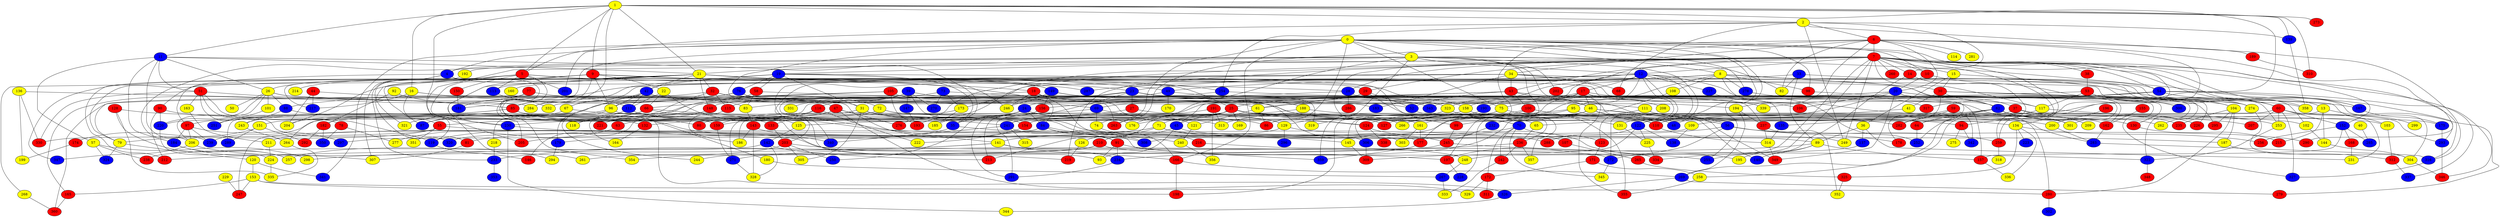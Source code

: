 graph {
0 [style = filled fillcolor = yellow];
1 [style = filled fillcolor = yellow];
2 [style = filled fillcolor = yellow];
3 [style = filled fillcolor = yellow];
4 [style = filled fillcolor = blue];
5 [style = filled fillcolor = red];
6 [style = filled fillcolor = red];
7 [style = filled fillcolor = red];
8 [style = filled fillcolor = yellow];
9 [style = filled fillcolor = red];
10 [style = filled fillcolor = red];
11 [style = filled fillcolor = blue];
12 [style = filled fillcolor = blue];
13 [style = filled fillcolor = yellow];
14 [style = filled fillcolor = red];
15 [style = filled fillcolor = yellow];
16 [style = filled fillcolor = yellow];
17 [style = filled fillcolor = red];
18 [style = filled fillcolor = red];
19 [style = filled fillcolor = blue];
20 [style = filled fillcolor = blue];
21 [style = filled fillcolor = yellow];
22 [style = filled fillcolor = yellow];
23 [style = filled fillcolor = blue];
24 [style = filled fillcolor = blue];
25 [style = filled fillcolor = red];
26 [style = filled fillcolor = yellow];
27 [style = filled fillcolor = red];
28 [style = filled fillcolor = blue];
29 [style = filled fillcolor = red];
30 [style = filled fillcolor = red];
31 [style = filled fillcolor = yellow];
32 [style = filled fillcolor = red];
33 [style = filled fillcolor = blue];
34 [style = filled fillcolor = yellow];
35 [style = filled fillcolor = blue];
36 [style = filled fillcolor = yellow];
37 [style = filled fillcolor = red];
38 [style = filled fillcolor = red];
39 [style = filled fillcolor = blue];
40 [style = filled fillcolor = yellow];
41 [style = filled fillcolor = yellow];
42 [style = filled fillcolor = blue];
43 [style = filled fillcolor = red];
44 [style = filled fillcolor = red];
45 [style = filled fillcolor = blue];
46 [style = filled fillcolor = yellow];
47 [style = filled fillcolor = red];
48 [style = filled fillcolor = blue];
49 [style = filled fillcolor = blue];
50 [style = filled fillcolor = yellow];
51 [style = filled fillcolor = red];
52 [style = filled fillcolor = blue];
53 [style = filled fillcolor = red];
54 [style = filled fillcolor = blue];
55 [style = filled fillcolor = red];
56 [style = filled fillcolor = blue];
57 [style = filled fillcolor = yellow];
58 [style = filled fillcolor = red];
59 [style = filled fillcolor = red];
60 [style = filled fillcolor = red];
61 [style = filled fillcolor = yellow];
62 [style = filled fillcolor = blue];
63 [style = filled fillcolor = red];
64 [style = filled fillcolor = red];
65 [style = filled fillcolor = yellow];
66 [style = filled fillcolor = red];
67 [style = filled fillcolor = yellow];
68 [style = filled fillcolor = red];
69 [style = filled fillcolor = blue];
70 [style = filled fillcolor = blue];
71 [style = filled fillcolor = yellow];
72 [style = filled fillcolor = yellow];
73 [style = filled fillcolor = blue];
74 [style = filled fillcolor = yellow];
75 [style = filled fillcolor = yellow];
76 [style = filled fillcolor = blue];
77 [style = filled fillcolor = red];
78 [style = filled fillcolor = red];
79 [style = filled fillcolor = yellow];
80 [style = filled fillcolor = red];
81 [style = filled fillcolor = red];
82 [style = filled fillcolor = yellow];
83 [style = filled fillcolor = yellow];
84 [style = filled fillcolor = blue];
85 [style = filled fillcolor = red];
86 [style = filled fillcolor = red];
87 [style = filled fillcolor = blue];
88 [style = filled fillcolor = blue];
89 [style = filled fillcolor = yellow];
90 [style = filled fillcolor = red];
91 [style = filled fillcolor = red];
92 [style = filled fillcolor = yellow];
93 [style = filled fillcolor = yellow];
94 [style = filled fillcolor = red];
95 [style = filled fillcolor = yellow];
96 [style = filled fillcolor = yellow];
97 [style = filled fillcolor = red];
98 [style = filled fillcolor = red];
99 [style = filled fillcolor = red];
100 [style = filled fillcolor = red];
101 [style = filled fillcolor = yellow];
102 [style = filled fillcolor = yellow];
103 [style = filled fillcolor = yellow];
104 [style = filled fillcolor = yellow];
105 [style = filled fillcolor = red];
106 [style = filled fillcolor = red];
107 [style = filled fillcolor = red];
108 [style = filled fillcolor = yellow];
109 [style = filled fillcolor = yellow];
110 [style = filled fillcolor = red];
111 [style = filled fillcolor = yellow];
112 [style = filled fillcolor = blue];
113 [style = filled fillcolor = blue];
114 [style = filled fillcolor = yellow];
115 [style = filled fillcolor = red];
116 [style = filled fillcolor = red];
117 [style = filled fillcolor = yellow];
118 [style = filled fillcolor = yellow];
119 [style = filled fillcolor = blue];
120 [style = filled fillcolor = yellow];
121 [style = filled fillcolor = yellow];
122 [style = filled fillcolor = blue];
123 [style = filled fillcolor = red];
124 [style = filled fillcolor = red];
125 [style = filled fillcolor = yellow];
126 [style = filled fillcolor = yellow];
127 [style = filled fillcolor = red];
128 [style = filled fillcolor = red];
129 [style = filled fillcolor = yellow];
130 [style = filled fillcolor = red];
131 [style = filled fillcolor = yellow];
132 [style = filled fillcolor = red];
133 [style = filled fillcolor = red];
134 [style = filled fillcolor = yellow];
135 [style = filled fillcolor = blue];
136 [style = filled fillcolor = yellow];
137 [style = filled fillcolor = blue];
138 [style = filled fillcolor = blue];
139 [style = filled fillcolor = blue];
140 [style = filled fillcolor = blue];
141 [style = filled fillcolor = yellow];
142 [style = filled fillcolor = blue];
143 [style = filled fillcolor = red];
144 [style = filled fillcolor = yellow];
145 [style = filled fillcolor = yellow];
146 [style = filled fillcolor = red];
147 [style = filled fillcolor = blue];
148 [style = filled fillcolor = red];
149 [style = filled fillcolor = blue];
150 [style = filled fillcolor = red];
151 [style = filled fillcolor = yellow];
152 [style = filled fillcolor = blue];
153 [style = filled fillcolor = yellow];
154 [style = filled fillcolor = red];
155 [style = filled fillcolor = red];
156 [style = filled fillcolor = red];
157 [style = filled fillcolor = red];
158 [style = filled fillcolor = yellow];
159 [style = filled fillcolor = red];
160 [style = filled fillcolor = yellow];
161 [style = filled fillcolor = yellow];
162 [style = filled fillcolor = red];
163 [style = filled fillcolor = yellow];
164 [style = filled fillcolor = yellow];
165 [style = filled fillcolor = red];
166 [style = filled fillcolor = red];
167 [style = filled fillcolor = blue];
168 [style = filled fillcolor = red];
169 [style = filled fillcolor = yellow];
170 [style = filled fillcolor = yellow];
171 [style = filled fillcolor = red];
172 [style = filled fillcolor = red];
173 [style = filled fillcolor = yellow];
174 [style = filled fillcolor = red];
175 [style = filled fillcolor = blue];
176 [style = filled fillcolor = yellow];
177 [style = filled fillcolor = red];
178 [style = filled fillcolor = red];
179 [style = filled fillcolor = blue];
180 [style = filled fillcolor = yellow];
181 [style = filled fillcolor = blue];
182 [style = filled fillcolor = red];
183 [style = filled fillcolor = blue];
184 [style = filled fillcolor = blue];
185 [style = filled fillcolor = yellow];
186 [style = filled fillcolor = yellow];
187 [style = filled fillcolor = yellow];
188 [style = filled fillcolor = yellow];
189 [style = filled fillcolor = red];
190 [style = filled fillcolor = blue];
191 [style = filled fillcolor = red];
192 [style = filled fillcolor = yellow];
193 [style = filled fillcolor = red];
194 [style = filled fillcolor = yellow];
195 [style = filled fillcolor = yellow];
196 [style = filled fillcolor = red];
197 [style = filled fillcolor = red];
198 [style = filled fillcolor = red];
199 [style = filled fillcolor = yellow];
200 [style = filled fillcolor = yellow];
201 [style = filled fillcolor = blue];
202 [style = filled fillcolor = red];
203 [style = filled fillcolor = red];
204 [style = filled fillcolor = yellow];
205 [style = filled fillcolor = red];
206 [style = filled fillcolor = yellow];
207 [style = filled fillcolor = red];
208 [style = filled fillcolor = yellow];
209 [style = filled fillcolor = yellow];
210 [style = filled fillcolor = red];
211 [style = filled fillcolor = yellow];
212 [style = filled fillcolor = red];
213 [style = filled fillcolor = red];
214 [style = filled fillcolor = yellow];
215 [style = filled fillcolor = red];
216 [style = filled fillcolor = red];
217 [style = filled fillcolor = blue];
218 [style = filled fillcolor = yellow];
219 [style = filled fillcolor = red];
220 [style = filled fillcolor = blue];
221 [style = filled fillcolor = red];
222 [style = filled fillcolor = yellow];
223 [style = filled fillcolor = blue];
224 [style = filled fillcolor = yellow];
225 [style = filled fillcolor = yellow];
226 [style = filled fillcolor = red];
227 [style = filled fillcolor = blue];
228 [style = filled fillcolor = blue];
229 [style = filled fillcolor = yellow];
230 [style = filled fillcolor = blue];
231 [style = filled fillcolor = yellow];
232 [style = filled fillcolor = blue];
233 [style = filled fillcolor = blue];
234 [style = filled fillcolor = blue];
235 [style = filled fillcolor = red];
236 [style = filled fillcolor = red];
237 [style = filled fillcolor = red];
238 [style = filled fillcolor = red];
239 [style = filled fillcolor = blue];
240 [style = filled fillcolor = yellow];
241 [style = filled fillcolor = blue];
242 [style = filled fillcolor = red];
243 [style = filled fillcolor = yellow];
244 [style = filled fillcolor = yellow];
245 [style = filled fillcolor = red];
246 [style = filled fillcolor = yellow];
247 [style = filled fillcolor = red];
248 [style = filled fillcolor = yellow];
249 [style = filled fillcolor = yellow];
250 [style = filled fillcolor = blue];
251 [style = filled fillcolor = blue];
252 [style = filled fillcolor = blue];
253 [style = filled fillcolor = yellow];
254 [style = filled fillcolor = blue];
255 [style = filled fillcolor = blue];
256 [style = filled fillcolor = red];
257 [style = filled fillcolor = yellow];
258 [style = filled fillcolor = yellow];
259 [style = filled fillcolor = red];
260 [style = filled fillcolor = red];
261 [style = filled fillcolor = yellow];
262 [style = filled fillcolor = yellow];
263 [style = filled fillcolor = red];
264 [style = filled fillcolor = yellow];
265 [style = filled fillcolor = red];
266 [style = filled fillcolor = yellow];
267 [style = filled fillcolor = blue];
268 [style = filled fillcolor = yellow];
269 [style = filled fillcolor = blue];
270 [style = filled fillcolor = blue];
271 [style = filled fillcolor = blue];
272 [style = filled fillcolor = blue];
273 [style = filled fillcolor = red];
274 [style = filled fillcolor = yellow];
275 [style = filled fillcolor = yellow];
276 [style = filled fillcolor = red];
277 [style = filled fillcolor = yellow];
278 [style = filled fillcolor = blue];
279 [style = filled fillcolor = red];
280 [style = filled fillcolor = red];
281 [style = filled fillcolor = yellow];
282 [style = filled fillcolor = red];
283 [style = filled fillcolor = blue];
284 [style = filled fillcolor = yellow];
285 [style = filled fillcolor = blue];
286 [style = filled fillcolor = red];
287 [style = filled fillcolor = blue];
288 [style = filled fillcolor = red];
289 [style = filled fillcolor = blue];
290 [style = filled fillcolor = red];
291 [style = filled fillcolor = blue];
292 [style = filled fillcolor = red];
293 [style = filled fillcolor = blue];
294 [style = filled fillcolor = yellow];
295 [style = filled fillcolor = red];
296 [style = filled fillcolor = blue];
297 [style = filled fillcolor = blue];
298 [style = filled fillcolor = yellow];
299 [style = filled fillcolor = yellow];
300 [style = filled fillcolor = blue];
301 [style = filled fillcolor = yellow];
302 [style = filled fillcolor = blue];
303 [style = filled fillcolor = yellow];
304 [style = filled fillcolor = yellow];
305 [style = filled fillcolor = yellow];
306 [style = filled fillcolor = blue];
307 [style = filled fillcolor = yellow];
308 [style = filled fillcolor = blue];
309 [style = filled fillcolor = red];
310 [style = filled fillcolor = red];
311 [style = filled fillcolor = red];
312 [style = filled fillcolor = red];
313 [style = filled fillcolor = yellow];
314 [style = filled fillcolor = yellow];
315 [style = filled fillcolor = yellow];
316 [style = filled fillcolor = blue];
317 [style = filled fillcolor = red];
318 [style = filled fillcolor = yellow];
319 [style = filled fillcolor = yellow];
320 [style = filled fillcolor = blue];
321 [style = filled fillcolor = yellow];
322 [style = filled fillcolor = blue];
323 [style = filled fillcolor = yellow];
324 [style = filled fillcolor = blue];
325 [style = filled fillcolor = red];
326 [style = filled fillcolor = blue];
327 [style = filled fillcolor = blue];
328 [style = filled fillcolor = yellow];
329 [style = filled fillcolor = yellow];
330 [style = filled fillcolor = red];
331 [style = filled fillcolor = yellow];
332 [style = filled fillcolor = yellow];
333 [style = filled fillcolor = yellow];
334 [style = filled fillcolor = red];
335 [style = filled fillcolor = yellow];
336 [style = filled fillcolor = yellow];
337 [style = filled fillcolor = blue];
338 [style = filled fillcolor = red];
339 [style = filled fillcolor = yellow];
340 [style = filled fillcolor = blue];
341 [style = filled fillcolor = blue];
342 [style = filled fillcolor = blue];
343 [style = filled fillcolor = blue];
344 [style = filled fillcolor = yellow];
345 [style = filled fillcolor = yellow];
346 [style = filled fillcolor = red];
347 [style = filled fillcolor = blue];
348 [style = filled fillcolor = red];
349 [style = filled fillcolor = red];
350 [style = filled fillcolor = blue];
351 [style = filled fillcolor = yellow];
352 [style = filled fillcolor = yellow];
353 [style = filled fillcolor = blue];
354 [style = filled fillcolor = yellow];
355 [style = filled fillcolor = red];
356 [style = filled fillcolor = yellow];
357 [style = filled fillcolor = yellow];
358 [style = filled fillcolor = yellow];
359 [style = filled fillcolor = blue];
360 [style = filled fillcolor = red];
0 -- 10;
0 -- 31;
0 -- 74;
0 -- 75;
0 -- 86;
0 -- 98;
0 -- 122;
0 -- 166;
0 -- 201;
0 -- 205;
0 -- 255;
0 -- 259;
0 -- 278;
0 -- 316;
0 -- 341;
1 -- 2;
1 -- 5;
0 -- 8;
0 -- 4;
0 -- 3;
1 -- 9;
1 -- 11;
1 -- 16;
1 -- 21;
1 -- 85;
1 -- 139;
1 -- 205;
1 -- 273;
1 -- 282;
1 -- 310;
2 -- 5;
2 -- 6;
2 -- 14;
2 -- 68;
2 -- 139;
2 -- 249;
2 -- 254;
2 -- 316;
3 -- 4;
3 -- 12;
3 -- 19;
3 -- 21;
3 -- 82;
3 -- 122;
3 -- 129;
3 -- 167;
3 -- 176;
3 -- 192;
3 -- 197;
3 -- 202;
3 -- 355;
4 -- 80;
4 -- 97;
4 -- 149;
4 -- 307;
4 -- 321;
5 -- 81;
5 -- 84;
5 -- 90;
5 -- 106;
5 -- 113;
5 -- 150;
5 -- 159;
5 -- 201;
5 -- 230;
5 -- 287;
6 -- 7;
6 -- 20;
6 -- 34;
6 -- 82;
6 -- 114;
6 -- 145;
6 -- 189;
6 -- 194;
6 -- 259;
6 -- 263;
6 -- 281;
6 -- 290;
7 -- 10;
7 -- 12;
7 -- 13;
7 -- 14;
7 -- 15;
7 -- 28;
7 -- 29;
7 -- 38;
7 -- 43;
7 -- 54;
7 -- 60;
7 -- 94;
7 -- 117;
7 -- 119;
7 -- 134;
7 -- 152;
7 -- 161;
7 -- 193;
7 -- 206;
7 -- 219;
7 -- 249;
7 -- 260;
7 -- 272;
7 -- 276;
7 -- 323;
7 -- 334;
7 -- 337;
7 -- 358;
8 -- 23;
8 -- 30;
8 -- 60;
8 -- 95;
8 -- 98;
8 -- 102;
8 -- 108;
8 -- 173;
8 -- 203;
8 -- 207;
8 -- 278;
8 -- 287;
8 -- 304;
9 -- 18;
9 -- 22;
9 -- 23;
9 -- 26;
9 -- 49;
9 -- 96;
9 -- 162;
9 -- 212;
9 -- 214;
9 -- 217;
9 -- 230;
9 -- 354;
10 -- 20;
10 -- 262;
11 -- 21;
11 -- 26;
11 -- 35;
11 -- 51;
11 -- 57;
11 -- 184;
11 -- 239;
12 -- 17;
12 -- 49;
12 -- 64;
12 -- 67;
12 -- 123;
12 -- 124;
12 -- 131;
12 -- 202;
12 -- 227;
12 -- 253;
12 -- 272;
12 -- 343;
13 -- 99;
13 -- 144;
13 -- 215;
13 -- 299;
14 -- 252;
14 -- 255;
15 -- 30;
15 -- 36;
15 -- 274;
16 -- 55;
16 -- 61;
16 -- 217;
16 -- 263;
17 -- 25;
17 -- 46;
17 -- 75;
17 -- 96;
17 -- 130;
17 -- 135;
17 -- 158;
17 -- 190;
17 -- 208;
17 -- 306;
18 -- 46;
18 -- 246;
18 -- 303;
18 -- 323;
18 -- 360;
19 -- 31;
19 -- 42;
19 -- 58;
19 -- 76;
19 -- 99;
19 -- 185;
19 -- 246;
19 -- 284;
20 -- 24;
20 -- 62;
20 -- 106;
20 -- 110;
20 -- 291;
20 -- 300;
20 -- 301;
20 -- 322;
20 -- 349;
21 -- 25;
21 -- 28;
21 -- 29;
21 -- 32;
21 -- 42;
21 -- 87;
21 -- 113;
21 -- 148;
21 -- 149;
21 -- 158;
21 -- 160;
21 -- 204;
21 -- 254;
21 -- 274;
21 -- 294;
21 -- 347;
22 -- 66;
22 -- 112;
22 -- 288;
23 -- 27;
23 -- 56;
23 -- 66;
23 -- 103;
23 -- 164;
23 -- 213;
23 -- 246;
23 -- 319;
23 -- 349;
24 -- 35;
24 -- 63;
24 -- 70;
24 -- 84;
24 -- 87;
24 -- 129;
24 -- 182;
25 -- 45;
25 -- 48;
25 -- 55;
25 -- 71;
25 -- 94;
25 -- 103;
25 -- 124;
25 -- 132;
25 -- 169;
25 -- 200;
25 -- 213;
25 -- 220;
25 -- 301;
26 -- 47;
26 -- 50;
26 -- 69;
26 -- 88;
26 -- 101;
26 -- 206;
26 -- 220;
27 -- 65;
27 -- 159;
28 -- 156;
28 -- 286;
28 -- 339;
29 -- 52;
29 -- 61;
29 -- 69;
29 -- 236;
30 -- 41;
30 -- 62;
30 -- 104;
30 -- 178;
30 -- 295;
31 -- 129;
31 -- 176;
31 -- 241;
31 -- 271;
31 -- 305;
32 -- 52;
32 -- 72;
32 -- 79;
32 -- 87;
32 -- 115;
32 -- 266;
33 -- 54;
33 -- 79;
33 -- 82;
33 -- 89;
34 -- 37;
34 -- 43;
34 -- 62;
34 -- 68;
34 -- 181;
34 -- 183;
34 -- 268;
34 -- 340;
35 -- 119;
35 -- 145;
36 -- 89;
36 -- 137;
36 -- 231;
37 -- 65;
37 -- 209;
37 -- 293;
38 -- 53;
39 -- 115;
39 -- 116;
39 -- 141;
39 -- 147;
39 -- 154;
39 -- 177;
39 -- 270;
40 -- 285;
41 -- 48;
42 -- 67;
42 -- 70;
42 -- 96;
42 -- 112;
42 -- 179;
42 -- 194;
43 -- 45;
43 -- 46;
43 -- 52;
43 -- 83;
43 -- 100;
43 -- 327;
44 -- 91;
44 -- 204;
44 -- 217;
45 -- 93;
45 -- 210;
45 -- 249;
46 -- 56;
46 -- 110;
46 -- 125;
46 -- 127;
46 -- 130;
46 -- 140;
46 -- 161;
46 -- 228;
47 -- 102;
47 -- 146;
47 -- 151;
47 -- 276;
47 -- 329;
49 -- 148;
49 -- 170;
49 -- 237;
51 -- 78;
51 -- 85;
51 -- 119;
51 -- 163;
51 -- 320;
51 -- 330;
52 -- 357;
53 -- 61;
53 -- 104;
53 -- 117;
53 -- 226;
54 -- 167;
54 -- 239;
54 -- 293;
54 -- 317;
54 -- 339;
54 -- 346;
55 -- 79;
55 -- 306;
55 -- 330;
55 -- 351;
56 -- 178;
56 -- 179;
56 -- 197;
56 -- 259;
56 -- 290;
57 -- 238;
57 -- 298;
57 -- 324;
58 -- 83;
58 -- 118;
58 -- 280;
59 -- 109;
59 -- 282;
59 -- 342;
60 -- 152;
60 -- 207;
60 -- 231;
60 -- 234;
60 -- 253;
60 -- 279;
60 -- 327;
61 -- 86;
61 -- 121;
62 -- 64;
62 -- 135;
62 -- 226;
62 -- 262;
62 -- 269;
62 -- 301;
62 -- 308;
63 -- 277;
64 -- 252;
65 -- 236;
66 -- 86;
66 -- 204;
66 -- 219;
66 -- 321;
67 -- 93;
67 -- 251;
69 -- 74;
69 -- 80;
69 -- 121;
70 -- 123;
70 -- 141;
70 -- 172;
70 -- 242;
70 -- 345;
71 -- 81;
71 -- 89;
71 -- 107;
71 -- 126;
71 -- 205;
72 -- 110;
72 -- 127;
72 -- 230;
73 -- 173;
73 -- 218;
73 -- 270;
73 -- 343;
74 -- 216;
75 -- 198;
75 -- 283;
75 -- 319;
76 -- 85;
76 -- 88;
76 -- 274;
76 -- 313;
77 -- 83;
77 -- 165;
77 -- 181;
78 -- 277;
78 -- 350;
79 -- 120;
79 -- 324;
81 -- 307;
83 -- 143;
84 -- 91;
84 -- 240;
84 -- 247;
84 -- 308;
84 -- 320;
85 -- 97;
85 -- 133;
85 -- 166;
85 -- 251;
85 -- 326;
88 -- 180;
88 -- 243;
89 -- 140;
89 -- 157;
89 -- 195;
89 -- 271;
90 -- 212;
90 -- 220;
90 -- 340;
91 -- 93;
91 -- 197;
91 -- 234;
92 -- 112;
92 -- 182;
94 -- 275;
94 -- 342;
95 -- 134;
95 -- 176;
95 -- 266;
96 -- 124;
96 -- 243;
96 -- 244;
97 -- 184;
97 -- 206;
97 -- 239;
97 -- 297;
98 -- 117;
99 -- 245;
100 -- 131;
100 -- 154;
100 -- 266;
101 -- 251;
102 -- 144;
103 -- 312;
104 -- 187;
104 -- 235;
104 -- 280;
104 -- 295;
105 -- 111;
105 -- 183;
105 -- 193;
105 -- 264;
105 -- 332;
107 -- 265;
108 -- 177;
109 -- 138;
109 -- 297;
110 -- 314;
111 -- 175;
111 -- 232;
111 -- 235;
112 -- 118;
112 -- 125;
112 -- 245;
113 -- 332;
115 -- 186;
116 -- 133;
116 -- 159;
116 -- 222;
117 -- 253;
117 -- 258;
119 -- 146;
120 -- 153;
120 -- 341;
121 -- 240;
122 -- 138;
122 -- 225;
122 -- 288;
122 -- 309;
123 -- 171;
124 -- 195;
124 -- 338;
125 -- 142;
126 -- 219;
128 -- 132;
128 -- 257;
128 -- 335;
129 -- 187;
129 -- 211;
129 -- 296;
130 -- 215;
131 -- 225;
132 -- 164;
133 -- 203;
134 -- 223;
134 -- 256;
134 -- 325;
134 -- 336;
135 -- 314;
136 -- 199;
136 -- 284;
136 -- 330;
137 -- 248;
139 -- 358;
141 -- 166;
141 -- 212;
141 -- 233;
141 -- 334;
142 -- 213;
142 -- 238;
142 -- 328;
143 -- 186;
143 -- 308;
143 -- 328;
144 -- 304;
145 -- 309;
147 -- 193;
148 -- 221;
149 -- 156;
149 -- 157;
149 -- 167;
149 -- 188;
149 -- 289;
149 -- 331;
150 -- 181;
151 -- 174;
151 -- 289;
151 -- 292;
152 -- 157;
152 -- 168;
152 -- 256;
152 -- 285;
153 -- 165;
153 -- 198;
153 -- 247;
153 -- 280;
154 -- 222;
155 -- 162;
156 -- 250;
156 -- 291;
157 -- 336;
158 -- 162;
158 -- 263;
159 -- 271;
161 -- 177;
161 -- 303;
162 -- 283;
163 -- 211;
165 -- 360;
166 -- 198;
166 -- 269;
167 -- 175;
168 -- 231;
171 -- 172;
171 -- 258;
172 -- 311;
172 -- 329;
173 -- 185;
173 -- 186;
174 -- 199;
175 -- 293;
177 -- 359;
179 -- 294;
180 -- 267;
182 -- 292;
182 -- 350;
184 -- 257;
184 -- 307;
187 -- 312;
188 -- 241;
188 -- 282;
189 -- 310;
190 -- 313;
191 -- 241;
191 -- 313;
191 -- 356;
192 -- 233;
194 -- 237;
194 -- 269;
196 -- 200;
197 -- 228;
200 -- 283;
203 -- 250;
203 -- 257;
203 -- 272;
203 -- 305;
206 -- 261;
206 -- 347;
210 -- 244;
210 -- 255;
210 -- 354;
211 -- 224;
216 -- 248;
218 -- 233;
220 -- 224;
224 -- 335;
225 -- 334;
227 -- 252;
229 -- 247;
230 -- 234;
230 -- 344;
232 -- 245;
233 -- 353;
234 -- 291;
236 -- 242;
236 -- 298;
236 -- 357;
237 -- 314;
237 -- 352;
240 -- 356;
241 -- 315;
241 -- 340;
241 -- 359;
242 -- 333;
243 -- 264;
245 -- 261;
245 -- 322;
248 -- 267;
253 -- 322;
254 -- 284;
254 -- 358;
258 -- 355;
259 -- 318;
264 -- 335;
265 -- 325;
267 -- 333;
268 -- 360;
269 -- 279;
269 -- 326;
271 -- 328;
272 -- 345;
274 -- 304;
278 -- 317;
280 -- 302;
283 -- 316;
293 -- 346;
304 -- 346;
306 -- 309;
312 -- 337;
314 -- 349;
316 -- 327;
322 -- 348;
323 -- 355;
323 -- 359;
325 -- 352;
326 -- 344;
}
